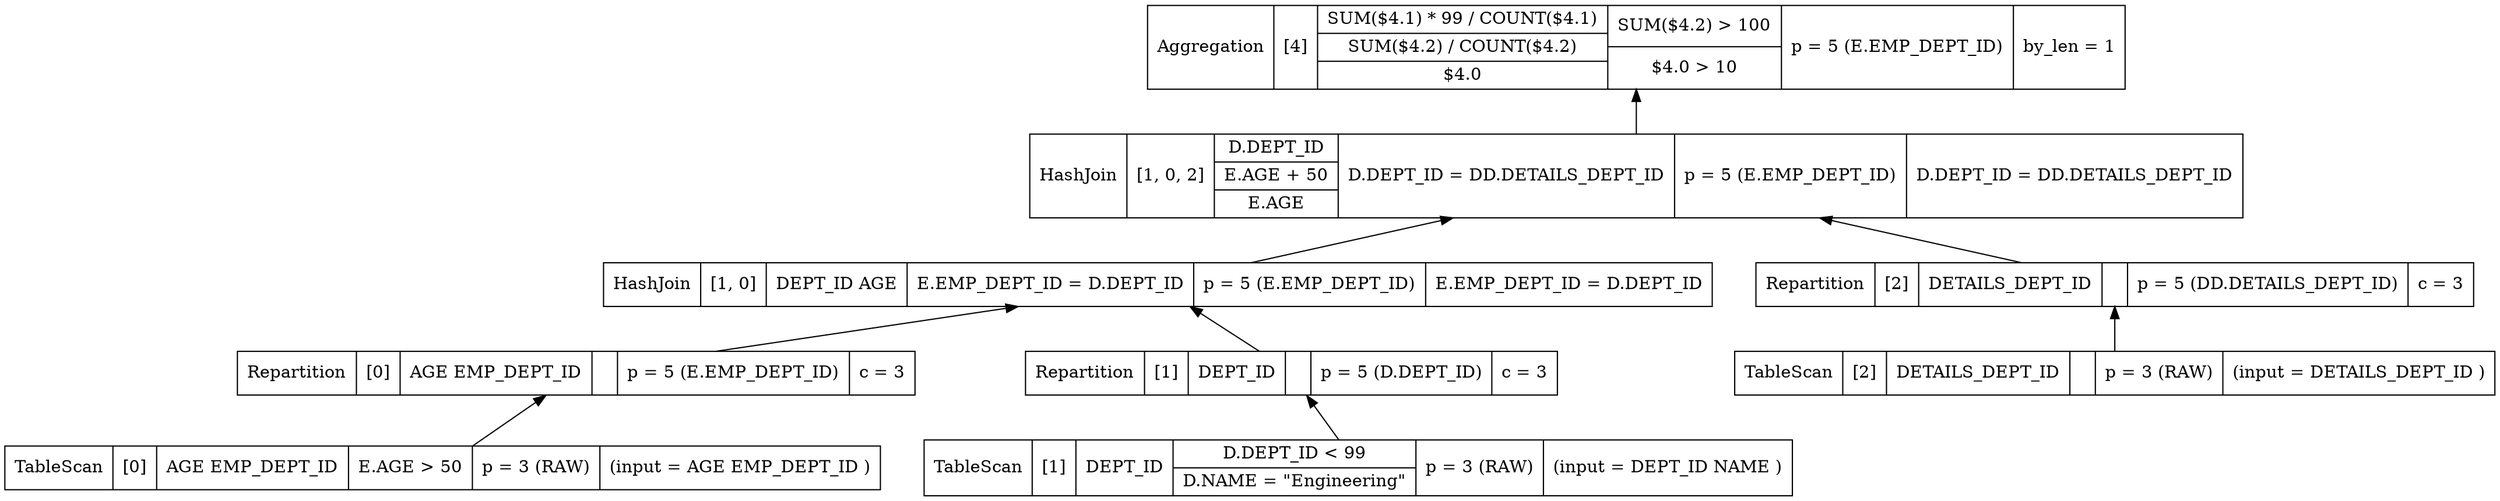 digraph example1 {
    node [shape=record];
    rankdir=BT;
    nodesep=0.5;
    ordering="in";
    lopkeyLOPKey8v1 -> lopkeyLOPKey9v1;
    lopkeyLOPKey6v1 -> lopkeyLOPKey8v1;
    lopkeyLOPKey4v1 -> lopkeyLOPKey6v1;
    lopkeyLOPKey1v1 -> lopkeyLOPKey4v1;
    lopkeyLOPKey1v1[label="TableScan|[0]|AGE EMP_DEPT_ID |{E.AGE \> 50}|p = 3 (RAW)|(input = AGE EMP_DEPT_ID )"];
    lopkeyLOPKey4v1[label="Repartition|[0]|AGE EMP_DEPT_ID |{}|p = 5 (E.EMP_DEPT_ID)|c = 3"];
    lopkeyLOPKey5v1 -> lopkeyLOPKey6v1;
    lopkeyLOPKey2v1 -> lopkeyLOPKey5v1;
    lopkeyLOPKey2v1[label="TableScan|[1]|DEPT_ID |{D.DEPT_ID \< 99|D.NAME = \"Engineering\"}|p = 3 (RAW)|(input = DEPT_ID NAME )"];
    lopkeyLOPKey5v1[label="Repartition|[1]|DEPT_ID |{}|p = 5 (D.DEPT_ID)|c = 3"];
    lopkeyLOPKey6v1[label="HashJoin|[1, 0]|DEPT_ID AGE |{E.EMP_DEPT_ID = D.DEPT_ID}|p = 5 (E.EMP_DEPT_ID)|{E.EMP_DEPT_ID = D.DEPT_ID}"];
    lopkeyLOPKey7v1 -> lopkeyLOPKey8v1;
    lopkeyLOPKey3v1 -> lopkeyLOPKey7v1;
    lopkeyLOPKey3v1[label="TableScan|[2]|DETAILS_DEPT_ID |{}|p = 3 (RAW)|(input = DETAILS_DEPT_ID )"];
    lopkeyLOPKey7v1[label="Repartition|[2]|DETAILS_DEPT_ID |{}|p = 5 (DD.DETAILS_DEPT_ID)|c = 3"];
    lopkeyLOPKey8v1[label="HashJoin|[1, 0, 2]|{D.DEPT_ID|E.AGE + 50|E.AGE}|{D.DEPT_ID = DD.DETAILS_DEPT_ID}|p = 5 (E.EMP_DEPT_ID)|{D.DEPT_ID = DD.DETAILS_DEPT_ID}"];
    lopkeyLOPKey9v1[label="Aggregation|[4]|{SUM($4.1) * 99 / COUNT($4.1)|SUM($4.2) / COUNT($4.2)|$4.0}|{SUM($4.2) \> 100|$4.0 \> 10}|p = 5 (E.EMP_DEPT_ID)|by_len = 1"];
}
